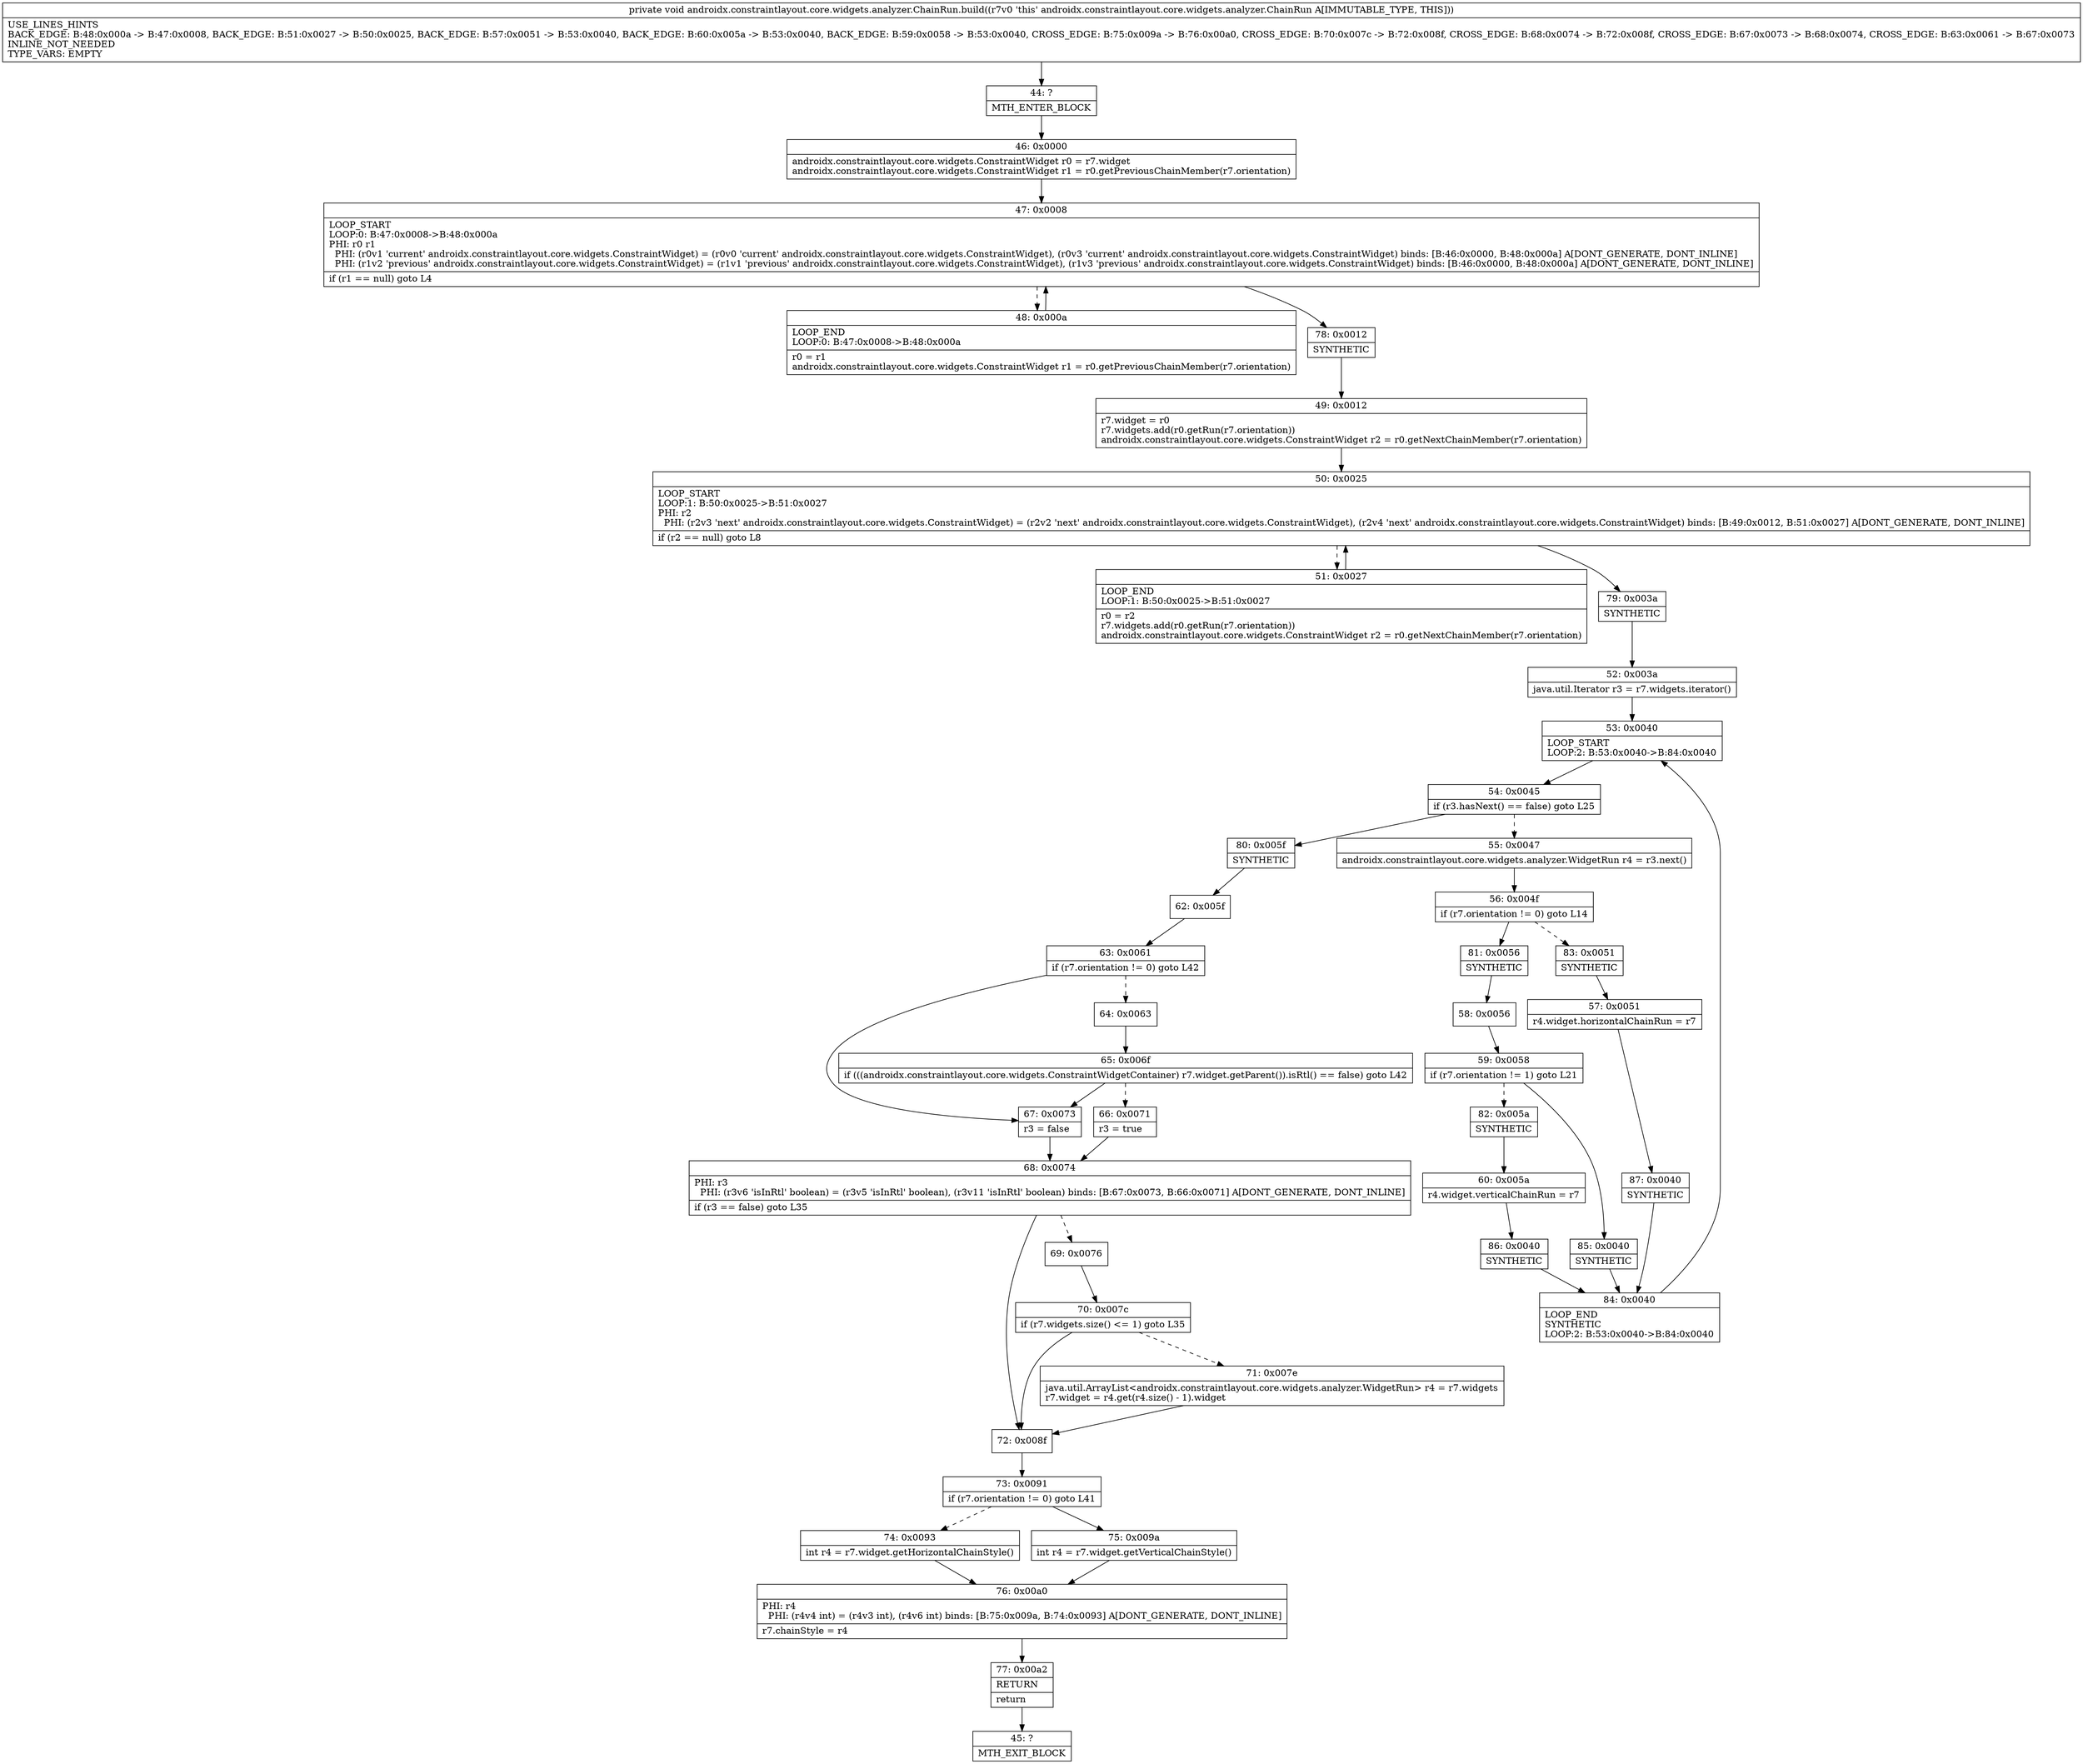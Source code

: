 digraph "CFG forandroidx.constraintlayout.core.widgets.analyzer.ChainRun.build()V" {
Node_44 [shape=record,label="{44\:\ ?|MTH_ENTER_BLOCK\l}"];
Node_46 [shape=record,label="{46\:\ 0x0000|androidx.constraintlayout.core.widgets.ConstraintWidget r0 = r7.widget\landroidx.constraintlayout.core.widgets.ConstraintWidget r1 = r0.getPreviousChainMember(r7.orientation)\l}"];
Node_47 [shape=record,label="{47\:\ 0x0008|LOOP_START\lLOOP:0: B:47:0x0008\-\>B:48:0x000a\lPHI: r0 r1 \l  PHI: (r0v1 'current' androidx.constraintlayout.core.widgets.ConstraintWidget) = (r0v0 'current' androidx.constraintlayout.core.widgets.ConstraintWidget), (r0v3 'current' androidx.constraintlayout.core.widgets.ConstraintWidget) binds: [B:46:0x0000, B:48:0x000a] A[DONT_GENERATE, DONT_INLINE]\l  PHI: (r1v2 'previous' androidx.constraintlayout.core.widgets.ConstraintWidget) = (r1v1 'previous' androidx.constraintlayout.core.widgets.ConstraintWidget), (r1v3 'previous' androidx.constraintlayout.core.widgets.ConstraintWidget) binds: [B:46:0x0000, B:48:0x000a] A[DONT_GENERATE, DONT_INLINE]\l|if (r1 == null) goto L4\l}"];
Node_48 [shape=record,label="{48\:\ 0x000a|LOOP_END\lLOOP:0: B:47:0x0008\-\>B:48:0x000a\l|r0 = r1\landroidx.constraintlayout.core.widgets.ConstraintWidget r1 = r0.getPreviousChainMember(r7.orientation)\l}"];
Node_78 [shape=record,label="{78\:\ 0x0012|SYNTHETIC\l}"];
Node_49 [shape=record,label="{49\:\ 0x0012|r7.widget = r0\lr7.widgets.add(r0.getRun(r7.orientation))\landroidx.constraintlayout.core.widgets.ConstraintWidget r2 = r0.getNextChainMember(r7.orientation)\l}"];
Node_50 [shape=record,label="{50\:\ 0x0025|LOOP_START\lLOOP:1: B:50:0x0025\-\>B:51:0x0027\lPHI: r2 \l  PHI: (r2v3 'next' androidx.constraintlayout.core.widgets.ConstraintWidget) = (r2v2 'next' androidx.constraintlayout.core.widgets.ConstraintWidget), (r2v4 'next' androidx.constraintlayout.core.widgets.ConstraintWidget) binds: [B:49:0x0012, B:51:0x0027] A[DONT_GENERATE, DONT_INLINE]\l|if (r2 == null) goto L8\l}"];
Node_51 [shape=record,label="{51\:\ 0x0027|LOOP_END\lLOOP:1: B:50:0x0025\-\>B:51:0x0027\l|r0 = r2\lr7.widgets.add(r0.getRun(r7.orientation))\landroidx.constraintlayout.core.widgets.ConstraintWidget r2 = r0.getNextChainMember(r7.orientation)\l}"];
Node_79 [shape=record,label="{79\:\ 0x003a|SYNTHETIC\l}"];
Node_52 [shape=record,label="{52\:\ 0x003a|java.util.Iterator r3 = r7.widgets.iterator()\l}"];
Node_53 [shape=record,label="{53\:\ 0x0040|LOOP_START\lLOOP:2: B:53:0x0040\-\>B:84:0x0040\l}"];
Node_54 [shape=record,label="{54\:\ 0x0045|if (r3.hasNext() == false) goto L25\l}"];
Node_55 [shape=record,label="{55\:\ 0x0047|androidx.constraintlayout.core.widgets.analyzer.WidgetRun r4 = r3.next()\l}"];
Node_56 [shape=record,label="{56\:\ 0x004f|if (r7.orientation != 0) goto L14\l}"];
Node_81 [shape=record,label="{81\:\ 0x0056|SYNTHETIC\l}"];
Node_58 [shape=record,label="{58\:\ 0x0056}"];
Node_59 [shape=record,label="{59\:\ 0x0058|if (r7.orientation != 1) goto L21\l}"];
Node_82 [shape=record,label="{82\:\ 0x005a|SYNTHETIC\l}"];
Node_60 [shape=record,label="{60\:\ 0x005a|r4.widget.verticalChainRun = r7\l}"];
Node_86 [shape=record,label="{86\:\ 0x0040|SYNTHETIC\l}"];
Node_84 [shape=record,label="{84\:\ 0x0040|LOOP_END\lSYNTHETIC\lLOOP:2: B:53:0x0040\-\>B:84:0x0040\l}"];
Node_85 [shape=record,label="{85\:\ 0x0040|SYNTHETIC\l}"];
Node_83 [shape=record,label="{83\:\ 0x0051|SYNTHETIC\l}"];
Node_57 [shape=record,label="{57\:\ 0x0051|r4.widget.horizontalChainRun = r7\l}"];
Node_87 [shape=record,label="{87\:\ 0x0040|SYNTHETIC\l}"];
Node_80 [shape=record,label="{80\:\ 0x005f|SYNTHETIC\l}"];
Node_62 [shape=record,label="{62\:\ 0x005f}"];
Node_63 [shape=record,label="{63\:\ 0x0061|if (r7.orientation != 0) goto L42\l}"];
Node_64 [shape=record,label="{64\:\ 0x0063}"];
Node_65 [shape=record,label="{65\:\ 0x006f|if (((androidx.constraintlayout.core.widgets.ConstraintWidgetContainer) r7.widget.getParent()).isRtl() == false) goto L42\l}"];
Node_66 [shape=record,label="{66\:\ 0x0071|r3 = true\l}"];
Node_68 [shape=record,label="{68\:\ 0x0074|PHI: r3 \l  PHI: (r3v6 'isInRtl' boolean) = (r3v5 'isInRtl' boolean), (r3v11 'isInRtl' boolean) binds: [B:67:0x0073, B:66:0x0071] A[DONT_GENERATE, DONT_INLINE]\l|if (r3 == false) goto L35\l}"];
Node_69 [shape=record,label="{69\:\ 0x0076}"];
Node_70 [shape=record,label="{70\:\ 0x007c|if (r7.widgets.size() \<= 1) goto L35\l}"];
Node_71 [shape=record,label="{71\:\ 0x007e|java.util.ArrayList\<androidx.constraintlayout.core.widgets.analyzer.WidgetRun\> r4 = r7.widgets\lr7.widget = r4.get(r4.size() \- 1).widget\l}"];
Node_72 [shape=record,label="{72\:\ 0x008f}"];
Node_73 [shape=record,label="{73\:\ 0x0091|if (r7.orientation != 0) goto L41\l}"];
Node_74 [shape=record,label="{74\:\ 0x0093|int r4 = r7.widget.getHorizontalChainStyle()\l}"];
Node_76 [shape=record,label="{76\:\ 0x00a0|PHI: r4 \l  PHI: (r4v4 int) = (r4v3 int), (r4v6 int) binds: [B:75:0x009a, B:74:0x0093] A[DONT_GENERATE, DONT_INLINE]\l|r7.chainStyle = r4\l}"];
Node_77 [shape=record,label="{77\:\ 0x00a2|RETURN\l|return\l}"];
Node_45 [shape=record,label="{45\:\ ?|MTH_EXIT_BLOCK\l}"];
Node_75 [shape=record,label="{75\:\ 0x009a|int r4 = r7.widget.getVerticalChainStyle()\l}"];
Node_67 [shape=record,label="{67\:\ 0x0073|r3 = false\l}"];
MethodNode[shape=record,label="{private void androidx.constraintlayout.core.widgets.analyzer.ChainRun.build((r7v0 'this' androidx.constraintlayout.core.widgets.analyzer.ChainRun A[IMMUTABLE_TYPE, THIS]))  | USE_LINES_HINTS\lBACK_EDGE: B:48:0x000a \-\> B:47:0x0008, BACK_EDGE: B:51:0x0027 \-\> B:50:0x0025, BACK_EDGE: B:57:0x0051 \-\> B:53:0x0040, BACK_EDGE: B:60:0x005a \-\> B:53:0x0040, BACK_EDGE: B:59:0x0058 \-\> B:53:0x0040, CROSS_EDGE: B:75:0x009a \-\> B:76:0x00a0, CROSS_EDGE: B:70:0x007c \-\> B:72:0x008f, CROSS_EDGE: B:68:0x0074 \-\> B:72:0x008f, CROSS_EDGE: B:67:0x0073 \-\> B:68:0x0074, CROSS_EDGE: B:63:0x0061 \-\> B:67:0x0073\lINLINE_NOT_NEEDED\lTYPE_VARS: EMPTY\l}"];
MethodNode -> Node_44;Node_44 -> Node_46;
Node_46 -> Node_47;
Node_47 -> Node_48[style=dashed];
Node_47 -> Node_78;
Node_48 -> Node_47;
Node_78 -> Node_49;
Node_49 -> Node_50;
Node_50 -> Node_51[style=dashed];
Node_50 -> Node_79;
Node_51 -> Node_50;
Node_79 -> Node_52;
Node_52 -> Node_53;
Node_53 -> Node_54;
Node_54 -> Node_55[style=dashed];
Node_54 -> Node_80;
Node_55 -> Node_56;
Node_56 -> Node_81;
Node_56 -> Node_83[style=dashed];
Node_81 -> Node_58;
Node_58 -> Node_59;
Node_59 -> Node_82[style=dashed];
Node_59 -> Node_85;
Node_82 -> Node_60;
Node_60 -> Node_86;
Node_86 -> Node_84;
Node_84 -> Node_53;
Node_85 -> Node_84;
Node_83 -> Node_57;
Node_57 -> Node_87;
Node_87 -> Node_84;
Node_80 -> Node_62;
Node_62 -> Node_63;
Node_63 -> Node_64[style=dashed];
Node_63 -> Node_67;
Node_64 -> Node_65;
Node_65 -> Node_66[style=dashed];
Node_65 -> Node_67;
Node_66 -> Node_68;
Node_68 -> Node_69[style=dashed];
Node_68 -> Node_72;
Node_69 -> Node_70;
Node_70 -> Node_71[style=dashed];
Node_70 -> Node_72;
Node_71 -> Node_72;
Node_72 -> Node_73;
Node_73 -> Node_74[style=dashed];
Node_73 -> Node_75;
Node_74 -> Node_76;
Node_76 -> Node_77;
Node_77 -> Node_45;
Node_75 -> Node_76;
Node_67 -> Node_68;
}

